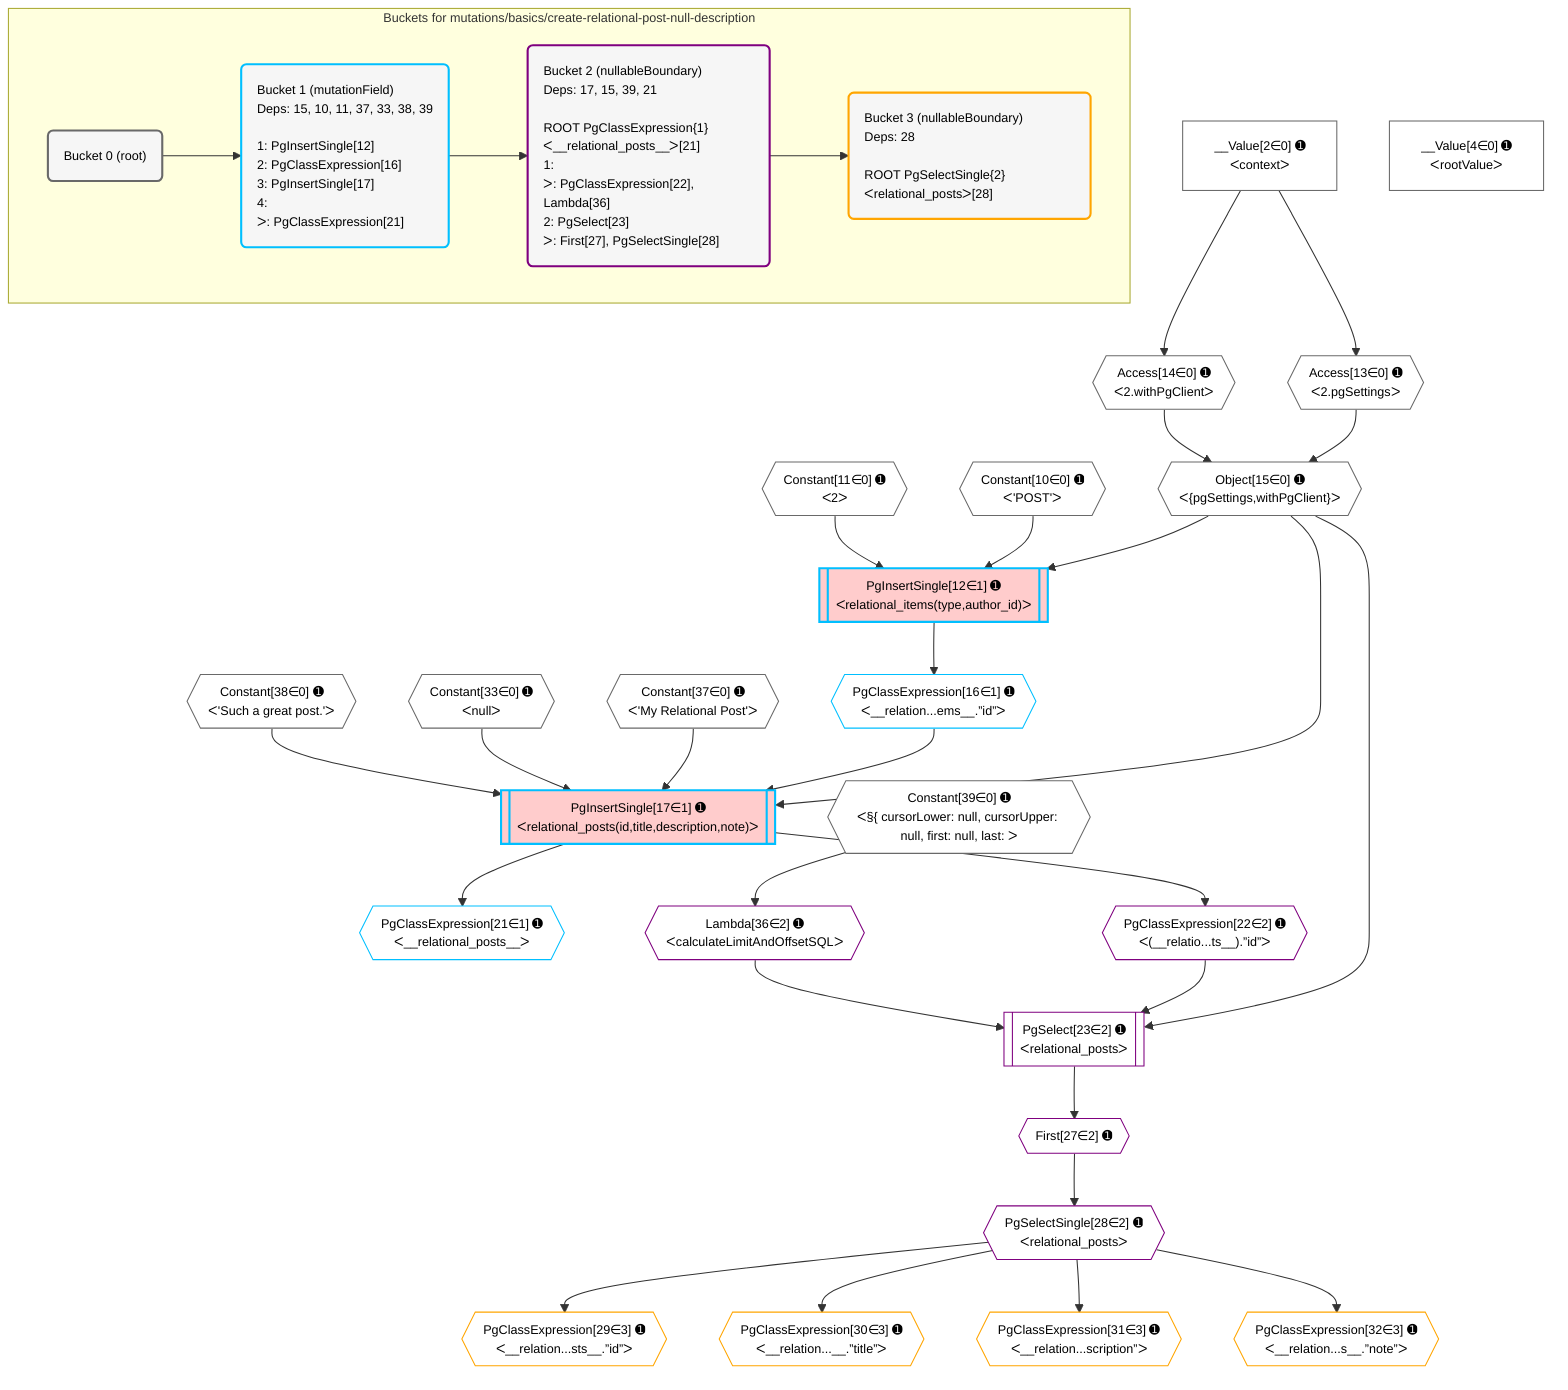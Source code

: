 %%{init: {'themeVariables': { 'fontSize': '12px'}}}%%
graph TD
    classDef path fill:#eee,stroke:#000,color:#000
    classDef plan fill:#fff,stroke-width:1px,color:#000
    classDef itemplan fill:#fff,stroke-width:2px,color:#000
    classDef unbatchedplan fill:#dff,stroke-width:1px,color:#000
    classDef sideeffectplan fill:#fcc,stroke-width:2px,color:#000
    classDef bucket fill:#f6f6f6,color:#000,stroke-width:2px,text-align:left


    %% plan dependencies
    Object15{{"Object[15∈0] ➊<br />ᐸ{pgSettings,withPgClient}ᐳ"}}:::plan
    Access13{{"Access[13∈0] ➊<br />ᐸ2.pgSettingsᐳ"}}:::plan
    Access14{{"Access[14∈0] ➊<br />ᐸ2.withPgClientᐳ"}}:::plan
    Access13 & Access14 --> Object15
    __Value2["__Value[2∈0] ➊<br />ᐸcontextᐳ"]:::plan
    __Value2 --> Access13
    __Value2 --> Access14
    __Value4["__Value[4∈0] ➊<br />ᐸrootValueᐳ"]:::plan
    Constant10{{"Constant[10∈0] ➊<br />ᐸ'POST'ᐳ"}}:::plan
    Constant11{{"Constant[11∈0] ➊<br />ᐸ2ᐳ"}}:::plan
    Constant33{{"Constant[33∈0] ➊<br />ᐸnullᐳ"}}:::plan
    Constant37{{"Constant[37∈0] ➊<br />ᐸ'My Relational Post'ᐳ"}}:::plan
    Constant38{{"Constant[38∈0] ➊<br />ᐸ'Such a great post.'ᐳ"}}:::plan
    Constant39{{"Constant[39∈0] ➊<br />ᐸ§{ cursorLower: null, cursorUpper: null, first: null, last: ᐳ"}}:::plan
    PgInsertSingle17[["PgInsertSingle[17∈1] ➊<br />ᐸrelational_posts(id,title,description,note)ᐳ"]]:::sideeffectplan
    PgClassExpression16{{"PgClassExpression[16∈1] ➊<br />ᐸ__relation...ems__.”id”ᐳ"}}:::plan
    Object15 & PgClassExpression16 & Constant37 & Constant33 & Constant38 --> PgInsertSingle17
    PgInsertSingle12[["PgInsertSingle[12∈1] ➊<br />ᐸrelational_items(type,author_id)ᐳ"]]:::sideeffectplan
    Object15 & Constant10 & Constant11 --> PgInsertSingle12
    PgInsertSingle12 --> PgClassExpression16
    PgClassExpression21{{"PgClassExpression[21∈1] ➊<br />ᐸ__relational_posts__ᐳ"}}:::plan
    PgInsertSingle17 --> PgClassExpression21
    PgSelect23[["PgSelect[23∈2] ➊<br />ᐸrelational_postsᐳ"]]:::plan
    PgClassExpression22{{"PgClassExpression[22∈2] ➊<br />ᐸ(__relatio...ts__).”id”ᐳ"}}:::plan
    Lambda36{{"Lambda[36∈2] ➊<br />ᐸcalculateLimitAndOffsetSQLᐳ"}}:::plan
    Object15 & PgClassExpression22 & Lambda36 --> PgSelect23
    PgInsertSingle17 --> PgClassExpression22
    First27{{"First[27∈2] ➊"}}:::plan
    PgSelect23 --> First27
    PgSelectSingle28{{"PgSelectSingle[28∈2] ➊<br />ᐸrelational_postsᐳ"}}:::plan
    First27 --> PgSelectSingle28
    Constant39 --> Lambda36
    PgClassExpression29{{"PgClassExpression[29∈3] ➊<br />ᐸ__relation...sts__.”id”ᐳ"}}:::plan
    PgSelectSingle28 --> PgClassExpression29
    PgClassExpression30{{"PgClassExpression[30∈3] ➊<br />ᐸ__relation...__.”title”ᐳ"}}:::plan
    PgSelectSingle28 --> PgClassExpression30
    PgClassExpression31{{"PgClassExpression[31∈3] ➊<br />ᐸ__relation...scription”ᐳ"}}:::plan
    PgSelectSingle28 --> PgClassExpression31
    PgClassExpression32{{"PgClassExpression[32∈3] ➊<br />ᐸ__relation...s__.”note”ᐳ"}}:::plan
    PgSelectSingle28 --> PgClassExpression32

    %% define steps

    subgraph "Buckets for mutations/basics/create-relational-post-null-description"
    Bucket0("Bucket 0 (root)"):::bucket
    classDef bucket0 stroke:#696969
    class Bucket0,__Value2,__Value4,Constant10,Constant11,Access13,Access14,Object15,Constant33,Constant37,Constant38,Constant39 bucket0
    Bucket1("Bucket 1 (mutationField)<br />Deps: 15, 10, 11, 37, 33, 38, 39<br /><br />1: PgInsertSingle[12]<br />2: PgClassExpression[16]<br />3: PgInsertSingle[17]<br />4: <br />ᐳ: PgClassExpression[21]"):::bucket
    classDef bucket1 stroke:#00bfff
    class Bucket1,PgInsertSingle12,PgClassExpression16,PgInsertSingle17,PgClassExpression21 bucket1
    Bucket2("Bucket 2 (nullableBoundary)<br />Deps: 17, 15, 39, 21<br /><br />ROOT PgClassExpression{1}ᐸ__relational_posts__ᐳ[21]<br />1: <br />ᐳ: PgClassExpression[22], Lambda[36]<br />2: PgSelect[23]<br />ᐳ: First[27], PgSelectSingle[28]"):::bucket
    classDef bucket2 stroke:#7f007f
    class Bucket2,PgClassExpression22,PgSelect23,First27,PgSelectSingle28,Lambda36 bucket2
    Bucket3("Bucket 3 (nullableBoundary)<br />Deps: 28<br /><br />ROOT PgSelectSingle{2}ᐸrelational_postsᐳ[28]"):::bucket
    classDef bucket3 stroke:#ffa500
    class Bucket3,PgClassExpression29,PgClassExpression30,PgClassExpression31,PgClassExpression32 bucket3
    Bucket0 --> Bucket1
    Bucket1 --> Bucket2
    Bucket2 --> Bucket3
    end
